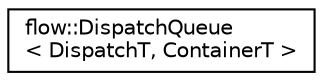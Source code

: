 digraph "Graphical Class Hierarchy"
{
 // LATEX_PDF_SIZE
  edge [fontname="Helvetica",fontsize="10",labelfontname="Helvetica",labelfontsize="10"];
  node [fontname="Helvetica",fontsize="10",shape=record];
  rankdir="LR";
  Node0 [label="flow::DispatchQueue\l\< DispatchT, ContainerT \>",height=0.2,width=0.4,color="black", fillcolor="white", style="filled",URL="$classflow_1_1_dispatch_queue.html",tooltip="Dispatch queuing data structure."];
}
